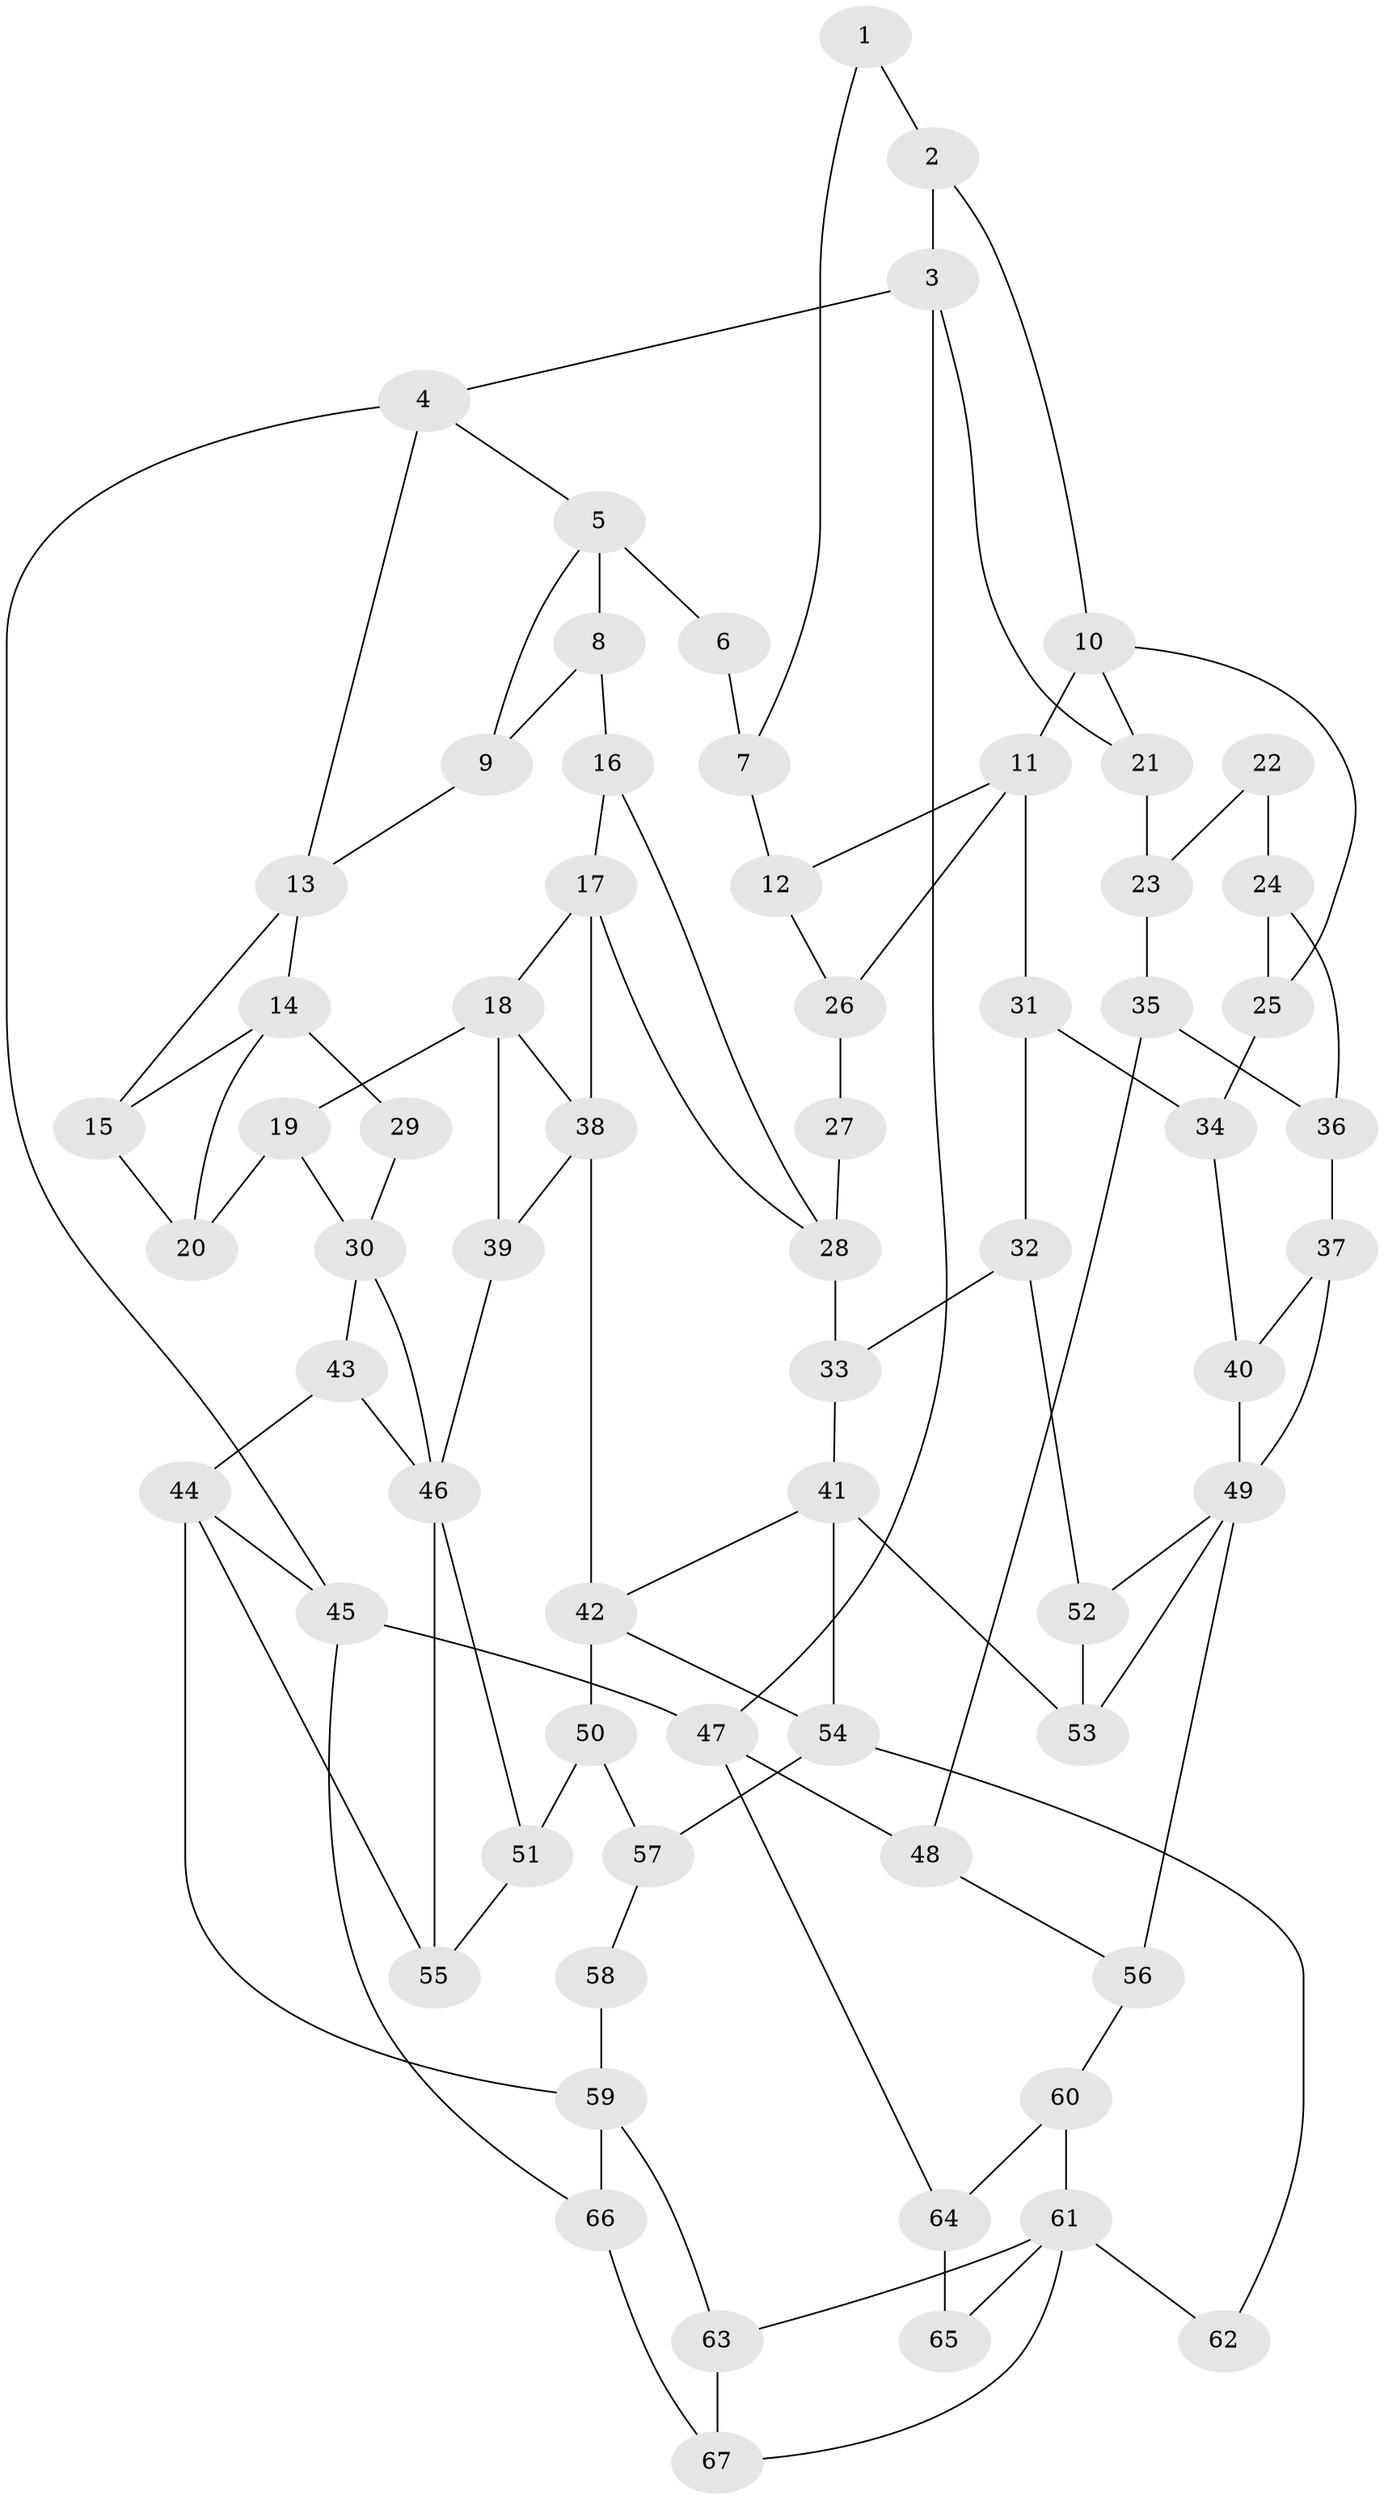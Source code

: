 // original degree distribution, {4: 0.208955223880597, 5: 0.5149253731343284, 6: 0.23880597014925373, 3: 0.03731343283582089}
// Generated by graph-tools (version 1.1) at 2025/38/03/09/25 02:38:37]
// undirected, 67 vertices, 109 edges
graph export_dot {
graph [start="1"]
  node [color=gray90,style=filled];
  1;
  2;
  3;
  4;
  5;
  6;
  7;
  8;
  9;
  10;
  11;
  12;
  13;
  14;
  15;
  16;
  17;
  18;
  19;
  20;
  21;
  22;
  23;
  24;
  25;
  26;
  27;
  28;
  29;
  30;
  31;
  32;
  33;
  34;
  35;
  36;
  37;
  38;
  39;
  40;
  41;
  42;
  43;
  44;
  45;
  46;
  47;
  48;
  49;
  50;
  51;
  52;
  53;
  54;
  55;
  56;
  57;
  58;
  59;
  60;
  61;
  62;
  63;
  64;
  65;
  66;
  67;
  1 -- 2 [weight=1.0];
  1 -- 7 [weight=1.0];
  2 -- 3 [weight=1.0];
  2 -- 10 [weight=1.0];
  3 -- 4 [weight=1.0];
  3 -- 21 [weight=1.0];
  3 -- 47 [weight=1.0];
  4 -- 5 [weight=1.0];
  4 -- 13 [weight=1.0];
  4 -- 45 [weight=1.0];
  5 -- 6 [weight=2.0];
  5 -- 8 [weight=1.0];
  5 -- 9 [weight=1.0];
  6 -- 7 [weight=2.0];
  7 -- 12 [weight=1.0];
  8 -- 9 [weight=1.0];
  8 -- 16 [weight=1.0];
  9 -- 13 [weight=1.0];
  10 -- 11 [weight=2.0];
  10 -- 21 [weight=1.0];
  10 -- 25 [weight=1.0];
  11 -- 12 [weight=1.0];
  11 -- 26 [weight=1.0];
  11 -- 31 [weight=1.0];
  12 -- 26 [weight=1.0];
  13 -- 14 [weight=1.0];
  13 -- 15 [weight=1.0];
  14 -- 15 [weight=2.0];
  14 -- 20 [weight=1.0];
  14 -- 29 [weight=2.0];
  15 -- 20 [weight=1.0];
  16 -- 17 [weight=1.0];
  16 -- 28 [weight=1.0];
  17 -- 18 [weight=2.0];
  17 -- 28 [weight=1.0];
  17 -- 38 [weight=1.0];
  18 -- 19 [weight=2.0];
  18 -- 38 [weight=1.0];
  18 -- 39 [weight=1.0];
  19 -- 20 [weight=1.0];
  19 -- 30 [weight=2.0];
  21 -- 23 [weight=1.0];
  22 -- 23 [weight=1.0];
  22 -- 24 [weight=1.0];
  23 -- 35 [weight=1.0];
  24 -- 25 [weight=1.0];
  24 -- 36 [weight=1.0];
  25 -- 34 [weight=1.0];
  26 -- 27 [weight=1.0];
  27 -- 28 [weight=2.0];
  28 -- 33 [weight=1.0];
  29 -- 30 [weight=2.0];
  30 -- 43 [weight=1.0];
  30 -- 46 [weight=1.0];
  31 -- 32 [weight=1.0];
  31 -- 34 [weight=1.0];
  32 -- 33 [weight=1.0];
  32 -- 52 [weight=1.0];
  33 -- 41 [weight=1.0];
  34 -- 40 [weight=1.0];
  35 -- 36 [weight=1.0];
  35 -- 48 [weight=1.0];
  36 -- 37 [weight=4.0];
  37 -- 40 [weight=1.0];
  37 -- 49 [weight=1.0];
  38 -- 39 [weight=1.0];
  38 -- 42 [weight=2.0];
  39 -- 46 [weight=1.0];
  40 -- 49 [weight=1.0];
  41 -- 42 [weight=1.0];
  41 -- 53 [weight=1.0];
  41 -- 54 [weight=2.0];
  42 -- 50 [weight=2.0];
  42 -- 54 [weight=1.0];
  43 -- 44 [weight=1.0];
  43 -- 46 [weight=1.0];
  44 -- 45 [weight=1.0];
  44 -- 55 [weight=1.0];
  44 -- 59 [weight=2.0];
  45 -- 47 [weight=1.0];
  45 -- 66 [weight=1.0];
  46 -- 51 [weight=1.0];
  46 -- 55 [weight=1.0];
  47 -- 48 [weight=1.0];
  47 -- 64 [weight=1.0];
  48 -- 56 [weight=1.0];
  49 -- 52 [weight=1.0];
  49 -- 53 [weight=1.0];
  49 -- 56 [weight=2.0];
  50 -- 51 [weight=2.0];
  50 -- 57 [weight=1.0];
  51 -- 55 [weight=1.0];
  52 -- 53 [weight=1.0];
  54 -- 57 [weight=1.0];
  54 -- 62 [weight=2.0];
  56 -- 60 [weight=1.0];
  57 -- 58 [weight=1.0];
  58 -- 59 [weight=2.0];
  59 -- 63 [weight=1.0];
  59 -- 66 [weight=1.0];
  60 -- 61 [weight=1.0];
  60 -- 64 [weight=1.0];
  61 -- 62 [weight=2.0];
  61 -- 63 [weight=1.0];
  61 -- 65 [weight=1.0];
  61 -- 67 [weight=1.0];
  63 -- 67 [weight=1.0];
  64 -- 65 [weight=2.0];
  66 -- 67 [weight=1.0];
}

